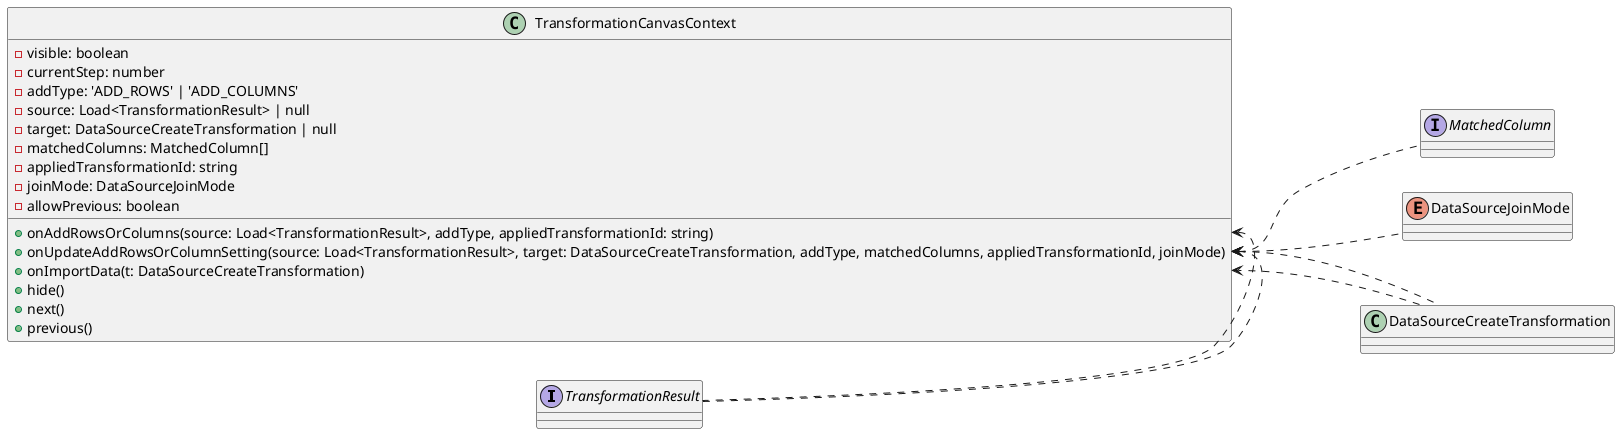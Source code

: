 @startuml transformation-canvas

left to right direction

interface TransformationResult {

}

class DataSourceCreateTransformation {

}

interface MatchedColumn {

}

enum DataSourceJoinMode {

}

class TransformationCanvasContext {
    -visible: boolean
    -currentStep: number
    -addType: 'ADD_ROWS' | 'ADD_COLUMNS'
    -source: Load<TransformationResult> | null
    -target: DataSourceCreateTransformation | null
    -matchedColumns: MatchedColumn[]
    -appliedTransformationId: string
    -joinMode: DataSourceJoinMode
    -allowPrevious: boolean

    +onAddRowsOrColumns(source: Load<TransformationResult>, addType, appliedTransformationId: string)
    +onUpdateAddRowsOrColumnSetting(source: Load<TransformationResult>, target: DataSourceCreateTransformation, addType, matchedColumns, appliedTransformationId, joinMode)
    +onImportData(t: DataSourceCreateTransformation)
    +hide()
    +next()
    +previous()
}

TransformationResult ..l-> TransformationCanvasContext::onAddRowsOrColumns
TransformationResult ..l-> TransformationCanvasContext::onUpdateAddRowsOrColumnSetting
DataSourceCreateTransformation ..u-> TransformationCanvasContext::onUpdateAddRowsOrColumnSetting
MatchedColumn ..u-> TransformationCanvasContext::onUpdateAddRowsOrColumnSetting
DataSourceJoinMode ..u-> TransformationCanvasContext::onUpdateAddRowsOrColumnSetting
DataSourceCreateTransformation ..> TransformationCanvasContext::onImportData

@enduml